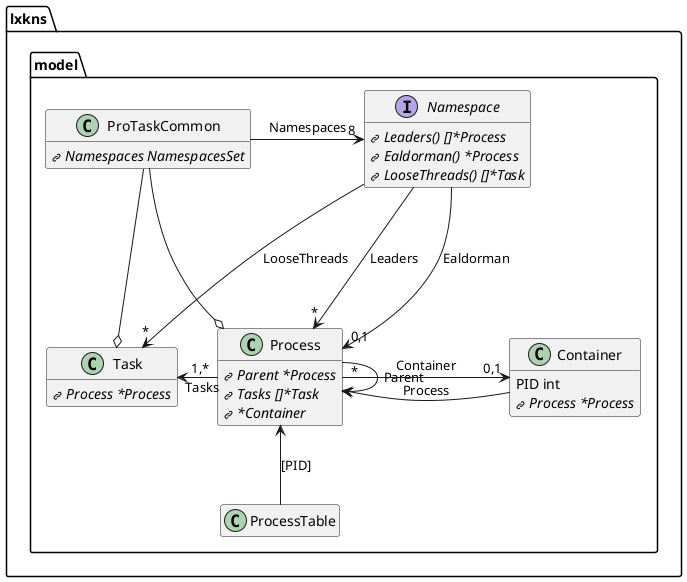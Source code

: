 @startuml lxkns-processes
hide empty fields
hide empty methods
!define L <size:12><&link-intact></size><i>

package "lxkns.model" {

interface Namespace {
  L Leaders() []*Process
  L Ealdorman() *Process
  L LooseThreads() []*Task
}

Namespace ---> "0,1" Process : Ealdorman
Namespace ---> "*" Process : Leaders
Namespace ---> "*" Task: LooseThreads

class ProcessTable
Process <-- ProcessTable : "[PID]"

class ProTaskCommon {
  L Namespaces NamespacesSet
}

ProTaskCommon --o Task
ProTaskCommon --o Process
ProTaskCommon -> "8" Namespace : Namespaces


class Task {
  L Process *Process
}

class Process {
  L Parent *Process
  L Tasks []*Task
  L *Container
}

Process "*" --> Process : Parent
Task <- Process : "Tasks" "1,*"

class Container {
  PID int
  L Process *Process
}

Process -> "0,1" Container : Container
Process <- Container : "Process"

}

@enduml
